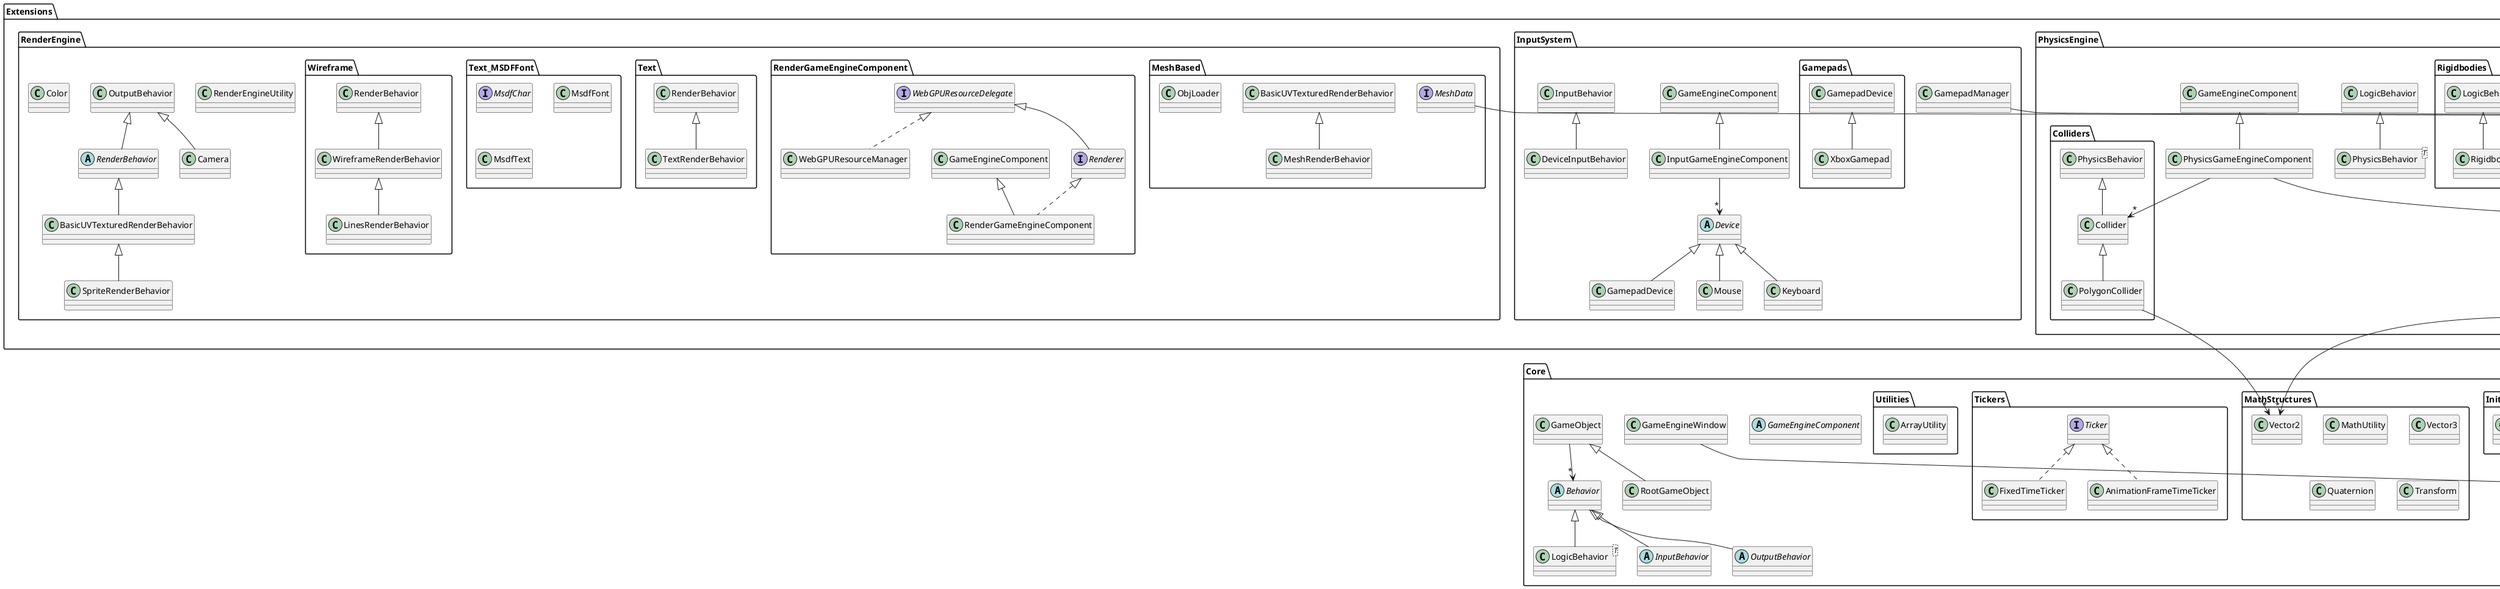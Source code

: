 @startuml
package Core {

abstract class GameEngineComponent {
}
class GameEngineWindow {
}
class RootGameObject extends GameObject {
}
class GameObject {
}
abstract class Behavior {
}
class LogicBehavior<T> extends Behavior {
}
abstract class InputBehavior extends Behavior {
}
abstract class OutputBehavior extends Behavior {
}

    package Caching {

class AsyncCache<T> {
}

    }
    package DependencyInjection {

class DependencyContainer {
}

    }
    package EventSystem {

class Event<T> {
}

    }
    package Initialisation {

class Sprunk {
}

    }
    package MathStructures {

class MathUtility {
}
class Vector2 {
}
class Vector3 {
}
class Quaternion {
}
class Transform {
}

    }
    package Tickers {

interface Ticker {
}
class AnimationFrameTimeTicker implements Ticker {
}
class FixedTimeTicker implements Ticker {
}

    }
    package Utilities {

class ArrayUtility {
}

    }
}
package Extensions {
    package AudioEngine {

class AudioBehavior extends OutputBehavior {
}

    }
    package Debugger {

class DraggableElement {
}
class GameObjectDebugger {
}
class ResizableElement {
}

    }
    package InputSystem {

abstract class Device {
}
class GamepadDevice extends Device {
}
class GamepadManager {
}
class InputGameEngineComponent extends GameEngineComponent {
}
class Mouse extends Device {
}
class Keyboard extends Device {
}
class DeviceInputBehavior extends InputBehavior {
}

    }
    package InputSystem.Gamepads {

class XboxGamepad extends GamepadDevice {
}

    }
    package PhysicsEngine {

class PhysicsBehavior<T> extends LogicBehavior
class PhysicsGameEngineComponent extends GameEngineComponent {
}

    }
    package PhysicsEngine.Colliders {

class Collider extends PhysicsBehavior {
}
class PolygonCollider extends Collider {
}

    }
    package PhysicsEngine.CollisionHandlers {

interface CollisionHandler {
}
class SatCollisionHandler implements CollisionHandler {
}

    }
    package PhysicsEngine.Rigidbodies {

class Rigidbody extends LogicBehavior {
}

    }
    package RenderEngine {

class RenderEngineUtility {
}
class Camera extends OutputBehavior {
}
abstract class RenderBehavior extends OutputBehavior {
}
class BasicUVTexturedRenderBehavior extends RenderBehavior {
}
class Color {
}
class SpriteRenderBehavior extends BasicUVTexturedRenderBehavior

    }
    package RenderEngine.MeshBased {

interface MeshData {
}
class MeshRenderBehavior extends BasicUVTexturedRenderBehavior
class ObjLoader {
}

    }
    package RenderEngine.RenderGameEngineComponent {

interface WebGPUResourceDelegate {
}
class WebGPUResourceManager implements WebGPUResourceDelegate {
}
class RenderGameEngineComponent extends GameEngineComponent implements Renderer {
}
interface Renderer extends WebGPUResourceDelegate {
}

    }
    package RenderEngine.Text {

class TextRenderBehavior extends RenderBehavior {
}

    }
    package RenderEngine.Text_MSDFFont {

interface MsdfChar {
}
class MsdfFont {
}
class MsdfText {
}

    }
    package RenderEngine.Wireframe {

class WireframeRenderBehavior extends RenderBehavior {
}
class LinesRenderBehavior extends WireframeRenderBehavior

    }
}
GameEngineWindow --> "*" GameEngineComponent
GameObject --> "*" Behavior
GamepadManager --> "*" GamepadDevice
InputGameEngineComponent --> "*" Device
PolygonCollider --> "*" Vector2
SatCollisionHandler --> "*" Vector2
PhysicsGameEngineComponent --> "*" Collision
PhysicsGameEngineComponent --> "*" Collider
MeshData --> "*" Face
@enduml